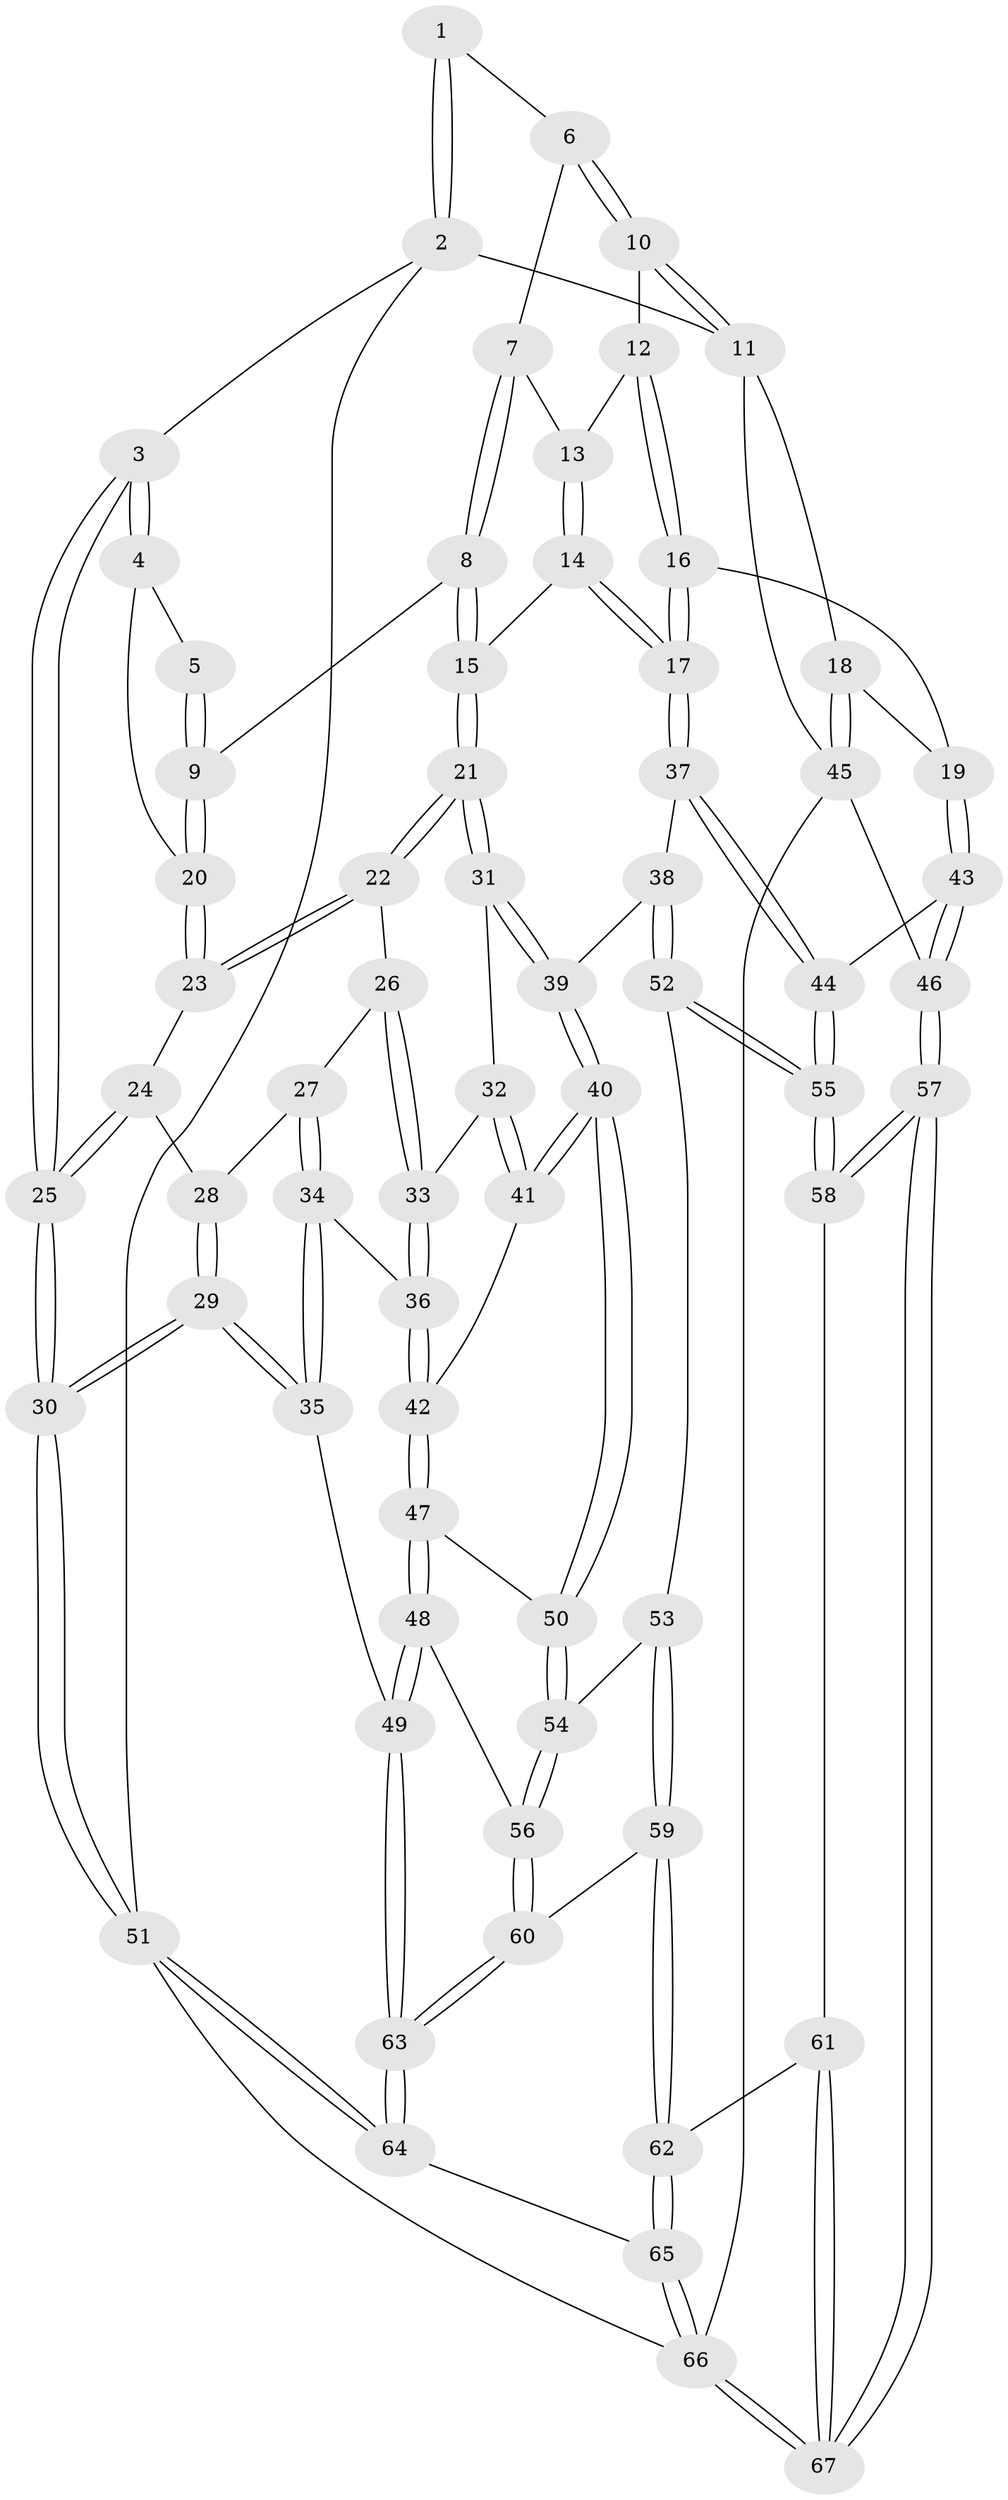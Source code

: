 // coarse degree distribution, {4: 0.6, 5: 0.2, 3: 0.1, 6: 0.1}
// Generated by graph-tools (version 1.1) at 2025/24/03/03/25 07:24:37]
// undirected, 67 vertices, 164 edges
graph export_dot {
graph [start="1"]
  node [color=gray90,style=filled];
  1 [pos="+0.4201132498870525+0"];
  2 [pos="+0+0"];
  3 [pos="+0+0.06572628048902522"];
  4 [pos="+0+0.15434780480376173"];
  5 [pos="+0.38010903164740073+0"];
  6 [pos="+0.5122926938248266+0"];
  7 [pos="+0.48213152239795376+0.23480793232105782"];
  8 [pos="+0.3514609170050341+0.2788512411979777"];
  9 [pos="+0.29386387098383027+0.20330305292997822"];
  10 [pos="+0.8607906089710079+0"];
  11 [pos="+1+0"];
  12 [pos="+0.7769130606821149+0"];
  13 [pos="+0.5097119395529625+0.26718658939817175"];
  14 [pos="+0.5490691271778154+0.3714968440067666"];
  15 [pos="+0.3727867661932463+0.34355726129414227"];
  16 [pos="+0.6110875462526277+0.39367336704721534"];
  17 [pos="+0.6034487568312504+0.40607740734043596"];
  18 [pos="+1+0.14502099619220057"];
  19 [pos="+0.8792492518770241+0.3165808623075837"];
  20 [pos="+0.1589081585149292+0.258733289727472"];
  21 [pos="+0.3322558051282281+0.423270925383303"];
  22 [pos="+0.2515685720945373+0.4052422003860855"];
  23 [pos="+0.1566097454992495+0.29625261898000743"];
  24 [pos="+0.12167638962241493+0.3604657813650555"];
  25 [pos="+0+0.4292865848317031"];
  26 [pos="+0.23455181588192003+0.4198010563809474"];
  27 [pos="+0.16335355129344453+0.43754815252255247"];
  28 [pos="+0.12305584850659719+0.38847349602099374"];
  29 [pos="+0+0.6485739225443157"];
  30 [pos="+0+0.6362407085437501"];
  31 [pos="+0.33385543847859683+0.4323865128432269"];
  32 [pos="+0.2769400789987077+0.48731409912428275"];
  33 [pos="+0.2010073679243201+0.4986448399029008"];
  34 [pos="+0.1709763905091886+0.5053403310508886"];
  35 [pos="+0+0.6503893136397548"];
  36 [pos="+0.19328343084521385+0.5037855626527281"];
  37 [pos="+0.6171900837969594+0.4892407991521349"];
  38 [pos="+0.4515960041970557+0.5364175264562955"];
  39 [pos="+0.4081993107389943+0.5399176032921732"];
  40 [pos="+0.36497682913042223+0.5986376609408458"];
  41 [pos="+0.2685109238521026+0.5385106795672748"];
  42 [pos="+0.24068281436379765+0.5530294752020466"];
  43 [pos="+0.6671600497796577+0.5385503240436873"];
  44 [pos="+0.662706874200125+0.5379963499650611"];
  45 [pos="+1+0.6527551805273488"];
  46 [pos="+1+0.6575054934009213"];
  47 [pos="+0.2320140678264099+0.5985252292673846"];
  48 [pos="+0.13607402093510285+0.6627152370820996"];
  49 [pos="+0.03482995242153101+0.6790431374687856"];
  50 [pos="+0.35778764475642433+0.616299994606992"];
  51 [pos="+0+1"];
  52 [pos="+0.48926888178853+0.7121359379129688"];
  53 [pos="+0.4793758316606205+0.7167773100515497"];
  54 [pos="+0.3569725256413327+0.6501068810227182"];
  55 [pos="+0.6049566223264031+0.6923262201968218"];
  56 [pos="+0.3184291552985125+0.706481997741292"];
  57 [pos="+0.7584979634489339+0.9280860329345363"];
  58 [pos="+0.6061126491655199+0.6961322249525831"];
  59 [pos="+0.4259689814140772+0.8427500060280688"];
  60 [pos="+0.3233005303290634+0.8287334329481755"];
  61 [pos="+0.5033436936955572+0.8889463662367015"];
  62 [pos="+0.47710808078637773+0.8901437653339979"];
  63 [pos="+0.20200845848012933+0.9130562436175739"];
  64 [pos="+0.15714292424056261+1"];
  65 [pos="+0.3688571678127573+1"];
  66 [pos="+0.7771324496090515+1"];
  67 [pos="+0.7464463760684784+0.9616115097355674"];
  1 -- 2;
  1 -- 2;
  1 -- 6;
  2 -- 3;
  2 -- 11;
  2 -- 51;
  3 -- 4;
  3 -- 4;
  3 -- 25;
  3 -- 25;
  4 -- 5;
  4 -- 20;
  5 -- 9;
  5 -- 9;
  6 -- 7;
  6 -- 10;
  6 -- 10;
  7 -- 8;
  7 -- 8;
  7 -- 13;
  8 -- 9;
  8 -- 15;
  8 -- 15;
  9 -- 20;
  9 -- 20;
  10 -- 11;
  10 -- 11;
  10 -- 12;
  11 -- 18;
  11 -- 45;
  12 -- 13;
  12 -- 16;
  12 -- 16;
  13 -- 14;
  13 -- 14;
  14 -- 15;
  14 -- 17;
  14 -- 17;
  15 -- 21;
  15 -- 21;
  16 -- 17;
  16 -- 17;
  16 -- 19;
  17 -- 37;
  17 -- 37;
  18 -- 19;
  18 -- 45;
  18 -- 45;
  19 -- 43;
  19 -- 43;
  20 -- 23;
  20 -- 23;
  21 -- 22;
  21 -- 22;
  21 -- 31;
  21 -- 31;
  22 -- 23;
  22 -- 23;
  22 -- 26;
  23 -- 24;
  24 -- 25;
  24 -- 25;
  24 -- 28;
  25 -- 30;
  25 -- 30;
  26 -- 27;
  26 -- 33;
  26 -- 33;
  27 -- 28;
  27 -- 34;
  27 -- 34;
  28 -- 29;
  28 -- 29;
  29 -- 30;
  29 -- 30;
  29 -- 35;
  29 -- 35;
  30 -- 51;
  30 -- 51;
  31 -- 32;
  31 -- 39;
  31 -- 39;
  32 -- 33;
  32 -- 41;
  32 -- 41;
  33 -- 36;
  33 -- 36;
  34 -- 35;
  34 -- 35;
  34 -- 36;
  35 -- 49;
  36 -- 42;
  36 -- 42;
  37 -- 38;
  37 -- 44;
  37 -- 44;
  38 -- 39;
  38 -- 52;
  38 -- 52;
  39 -- 40;
  39 -- 40;
  40 -- 41;
  40 -- 41;
  40 -- 50;
  40 -- 50;
  41 -- 42;
  42 -- 47;
  42 -- 47;
  43 -- 44;
  43 -- 46;
  43 -- 46;
  44 -- 55;
  44 -- 55;
  45 -- 46;
  45 -- 66;
  46 -- 57;
  46 -- 57;
  47 -- 48;
  47 -- 48;
  47 -- 50;
  48 -- 49;
  48 -- 49;
  48 -- 56;
  49 -- 63;
  49 -- 63;
  50 -- 54;
  50 -- 54;
  51 -- 64;
  51 -- 64;
  51 -- 66;
  52 -- 53;
  52 -- 55;
  52 -- 55;
  53 -- 54;
  53 -- 59;
  53 -- 59;
  54 -- 56;
  54 -- 56;
  55 -- 58;
  55 -- 58;
  56 -- 60;
  56 -- 60;
  57 -- 58;
  57 -- 58;
  57 -- 67;
  57 -- 67;
  58 -- 61;
  59 -- 60;
  59 -- 62;
  59 -- 62;
  60 -- 63;
  60 -- 63;
  61 -- 62;
  61 -- 67;
  61 -- 67;
  62 -- 65;
  62 -- 65;
  63 -- 64;
  63 -- 64;
  64 -- 65;
  65 -- 66;
  65 -- 66;
  66 -- 67;
  66 -- 67;
}
